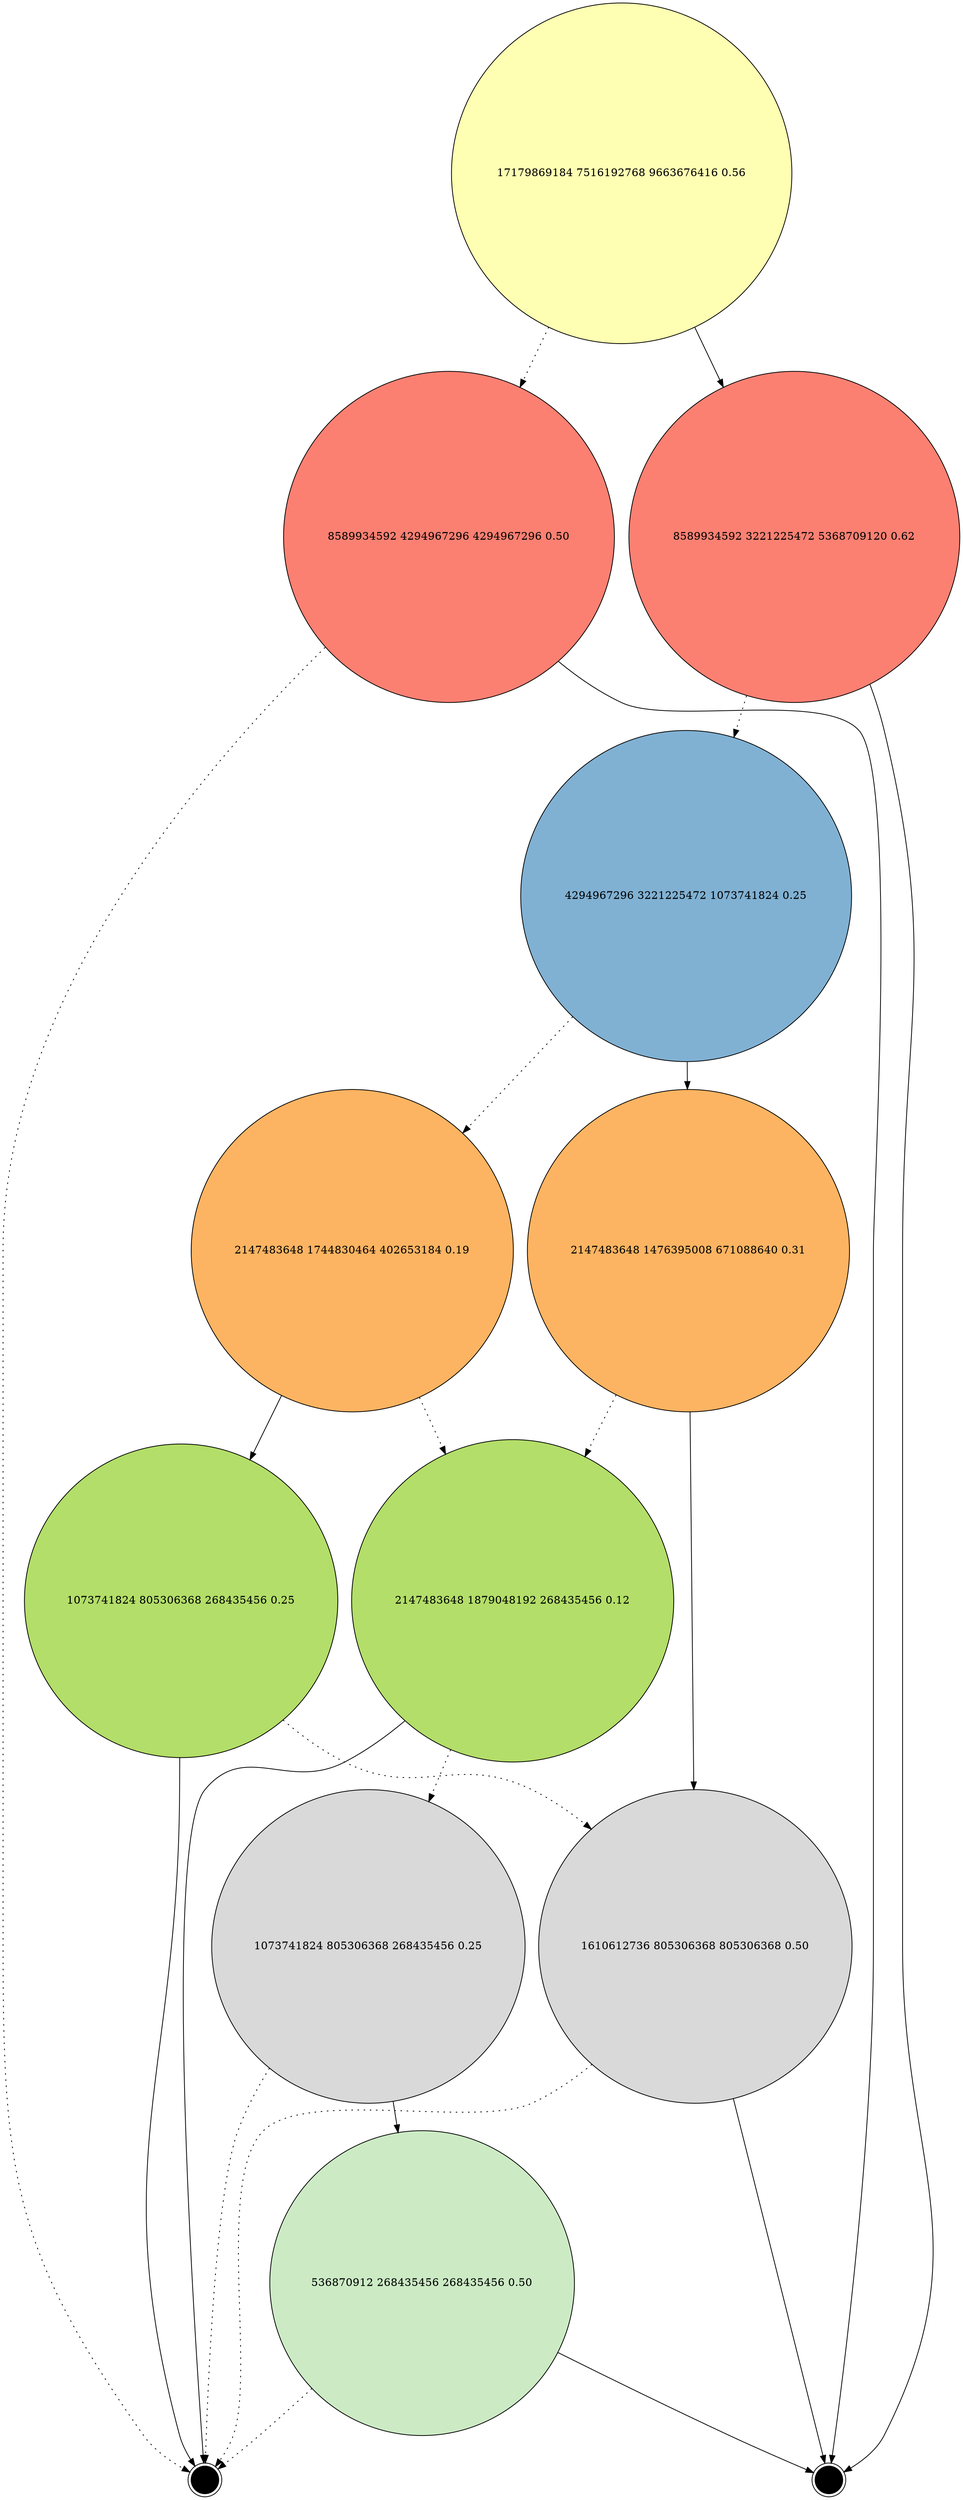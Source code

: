 digraph "" {
		node [colorscheme=set312,
		label="\N",
		shape=circle,
		style=filled
		];
{
graph [rank=same];
149015	[fillcolor=2, label="17179869184 7516192768 9663676416 0.56", rank=1];
}
{
graph [rank=same];
149013	[fillcolor=4, label="8589934592 3221225472 5368709120 0.62", rank=2];
149014	[fillcolor=4, label="8589934592 4294967296 4294967296 0.50", rank=2];
}
{
graph [rank=same];
149012	[fillcolor=5, label="4294967296 3221225472 1073741824 0.25", rank=3];
}
{
graph [rank=same];
149011	[fillcolor=6, label="2147483648 1744830464 402653184 0.19", rank=4];
149009	[fillcolor=6, label="2147483648 1476395008 671088640 0.31", rank=4];
}
{
graph [rank=same];
149008	[fillcolor=7, label="2147483648 1879048192 268435456 0.12", rank=5];
149010	[fillcolor=7, label="1073741824 805306368 268435456 0.25", rank=5];
}
{
graph [rank=same];
149005	[fillcolor=9, label="1610612736 805306368 805306368 0.50", rank=6];
149007	[fillcolor=9, label="1073741824 805306368 268435456 0.25", rank=6];
}
{
graph [rank=same];
149006	[fillcolor=11, label="536870912 268435456 268435456 0.50", rank=7];
}
0	 [fillcolor=White, label=F, rank=None, shape=doublecircle];
1	 [fillcolor=White, label=T, rank=None, shape=doublecircle];
149014 -> 0 		[style=dotted];
149014 -> 1
149007 -> 0 		[style=dotted];
149007 -> 149006
149009 -> 149008 		[style=dotted];
149009 -> 149005
149013 -> 149012 		[style=dotted];
149013 -> 1
149015 -> 149014 		[style=dotted];
149015 -> 149013
149010 -> 149005 		[style=dotted];
149010 -> 0
149005 -> 0 		[style=dotted];
149005 -> 1
149012 -> 149011 		[style=dotted];
149012 -> 149009
149011 -> 149008 		[style=dotted];
149011 -> 149010
149006 -> 0 		[style=dotted];
149006 -> 1
149008 -> 149007 		[style=dotted];
149008 -> 0
}